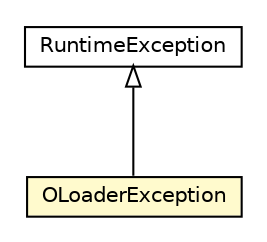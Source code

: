 #!/usr/local/bin/dot
#
# Class diagram 
# Generated by UMLGraph version R5_6-24-gf6e263 (http://www.umlgraph.org/)
#

digraph G {
	edge [fontname="Helvetica",fontsize=10,labelfontname="Helvetica",labelfontsize=10];
	node [fontname="Helvetica",fontsize=10,shape=plaintext];
	nodesep=0.25;
	ranksep=0.5;
	// com.orientechnologies.orient.etl.loader.OLoaderException
	c2310569 [label=<<table title="com.orientechnologies.orient.etl.loader.OLoaderException" border="0" cellborder="1" cellspacing="0" cellpadding="2" port="p" bgcolor="lemonChiffon" href="./OLoaderException.html">
		<tr><td><table border="0" cellspacing="0" cellpadding="1">
<tr><td align="center" balign="center"> OLoaderException </td></tr>
		</table></td></tr>
		</table>>, URL="./OLoaderException.html", fontname="Helvetica", fontcolor="black", fontsize=10.0];
	//com.orientechnologies.orient.etl.loader.OLoaderException extends java.lang.RuntimeException
	c2310605:p -> c2310569:p [dir=back,arrowtail=empty];
	// java.lang.RuntimeException
	c2310605 [label=<<table title="java.lang.RuntimeException" border="0" cellborder="1" cellspacing="0" cellpadding="2" port="p" href="http://java.sun.com/j2se/1.4.2/docs/api/java/lang/RuntimeException.html">
		<tr><td><table border="0" cellspacing="0" cellpadding="1">
<tr><td align="center" balign="center"> RuntimeException </td></tr>
		</table></td></tr>
		</table>>, URL="http://java.sun.com/j2se/1.4.2/docs/api/java/lang/RuntimeException.html", fontname="Helvetica", fontcolor="black", fontsize=10.0];
}

